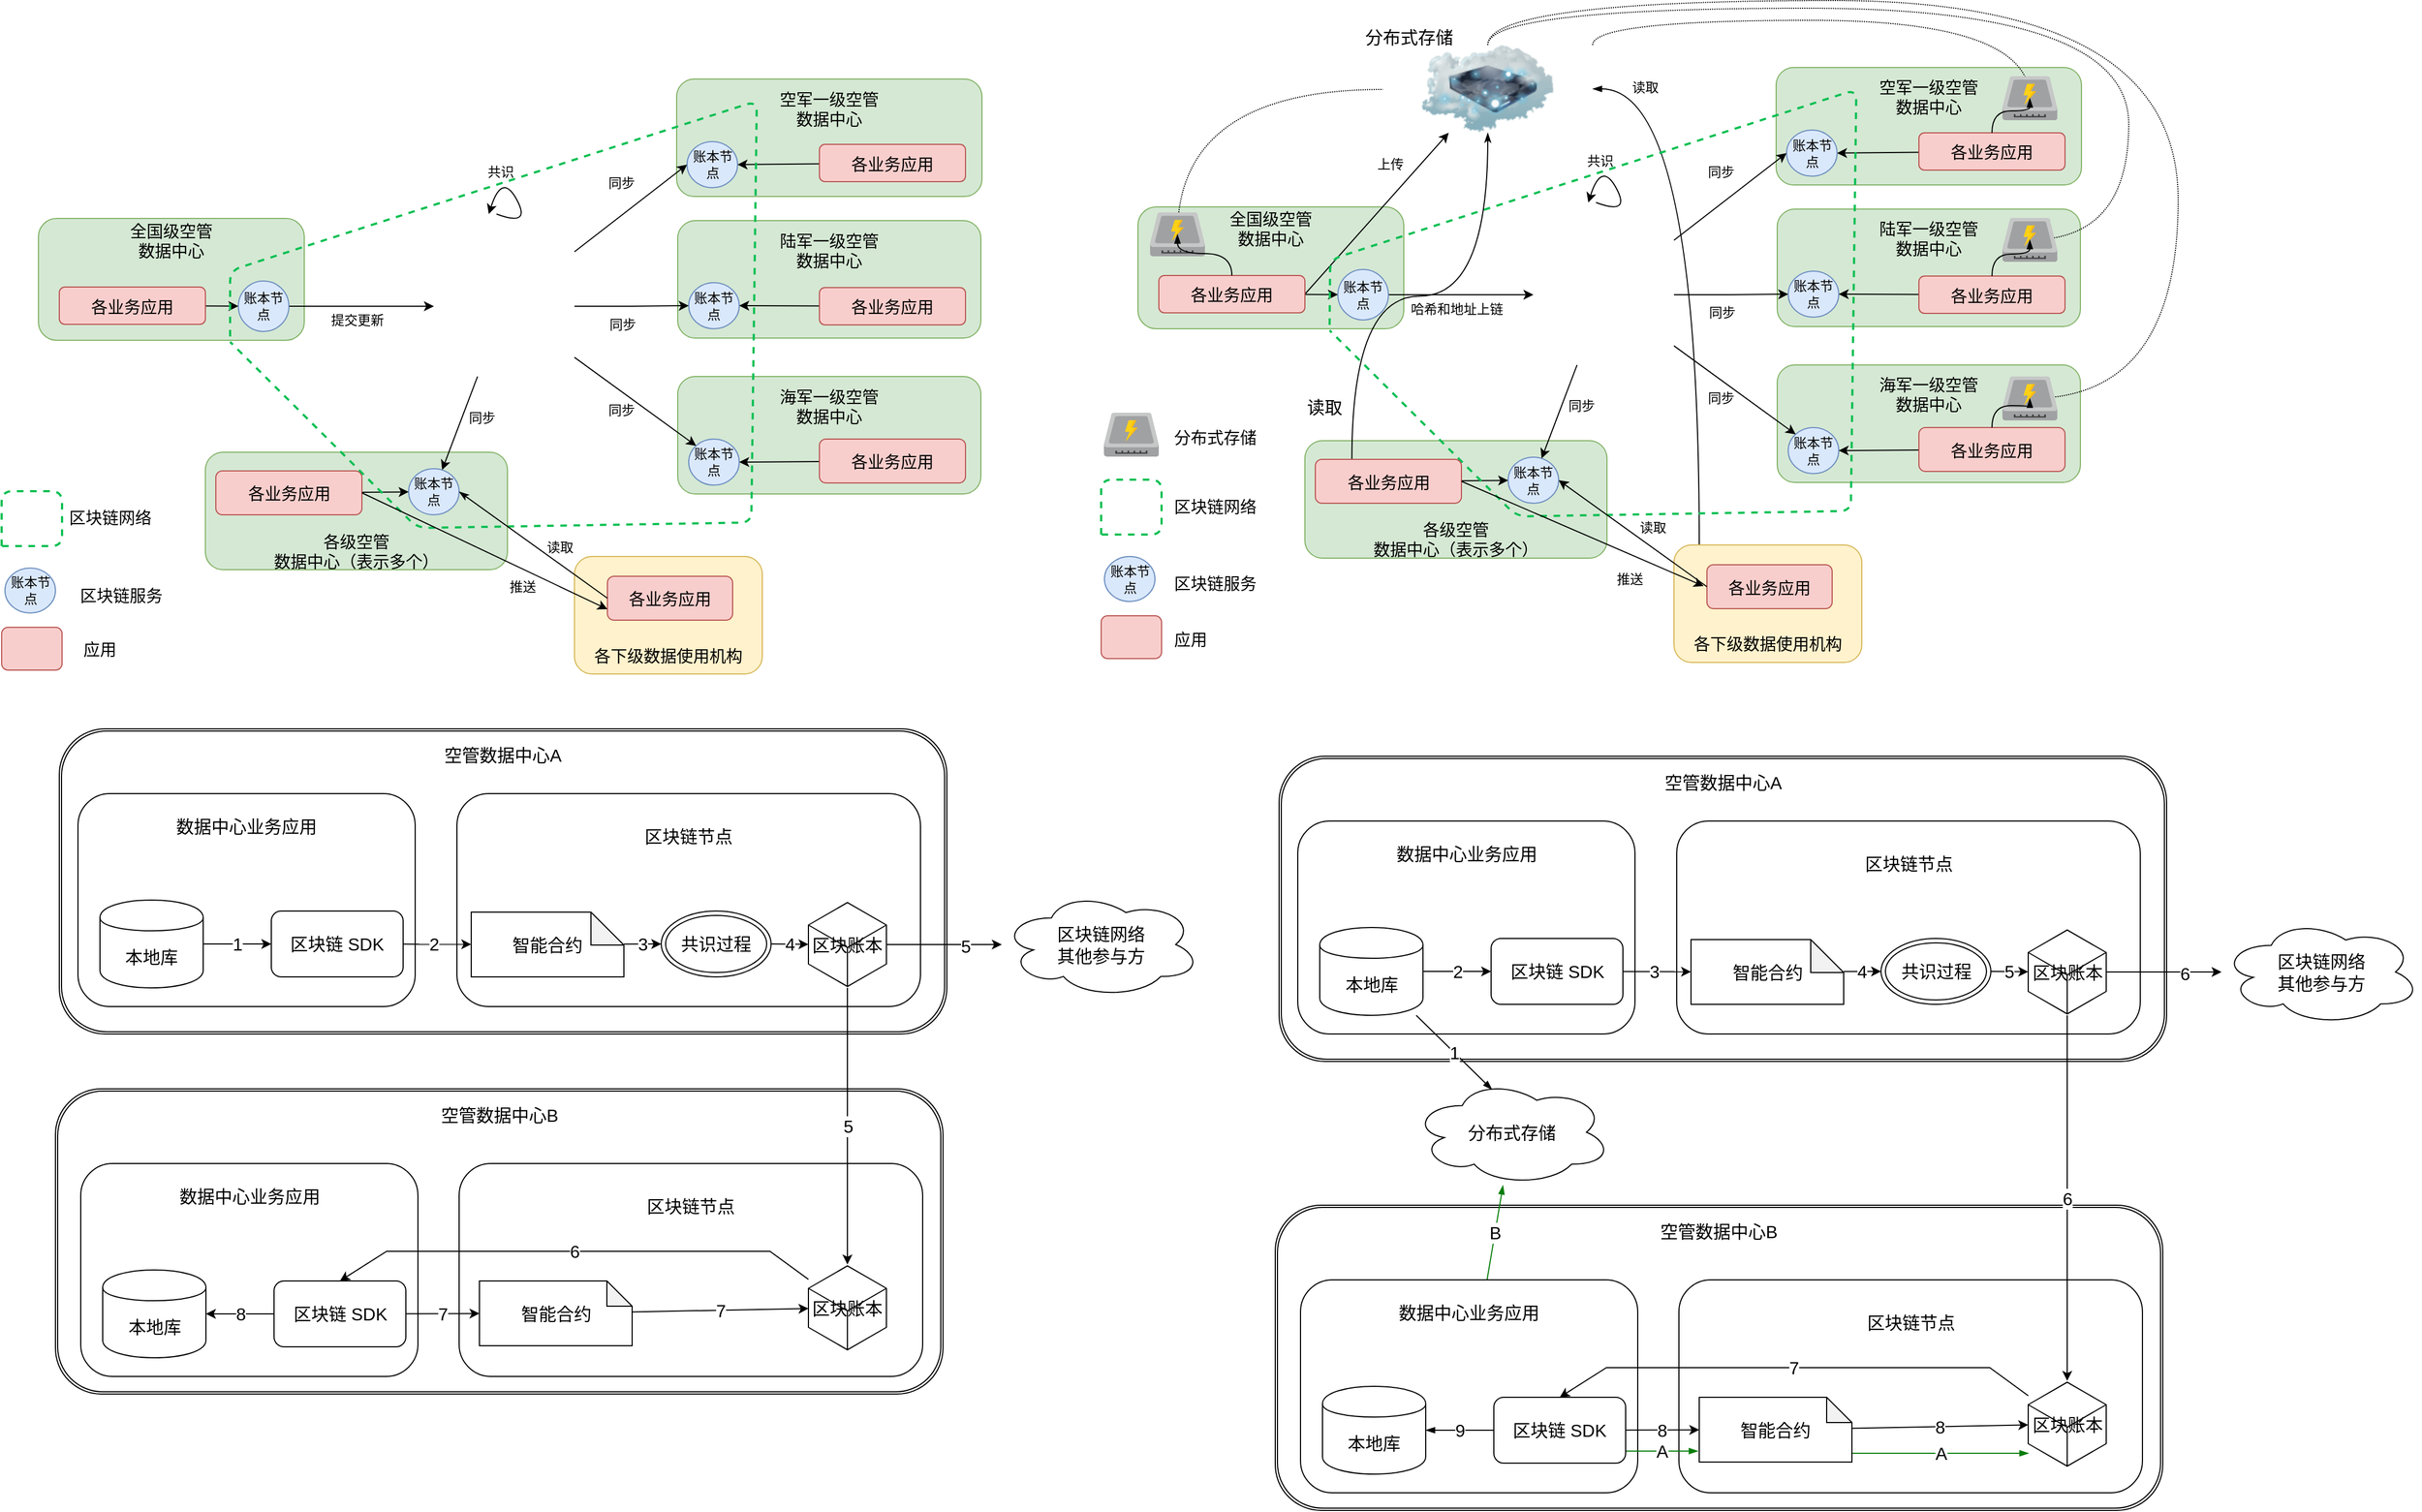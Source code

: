 <mxfile pages="1" version="11.2.5" type="github"><diagram id="gI1JIoqykU6gWUqwk4sH" name="第 1 页"><mxGraphModel dx="1422" dy="927" grid="0" gridSize="10" guides="1" tooltips="1" connect="1" arrows="0" fold="1" page="1" pageScale="1" pageWidth="2850" pageHeight="2100" math="0" shadow="0"><root><mxCell id="0"/><mxCell id="1" parent="0"/><mxCell id="qNAkfZUQUhschtaHblyE-71" value="空管数据中心A&lt;br&gt;&lt;br&gt;&lt;br&gt;&lt;br&gt;&lt;br&gt;&lt;br&gt;&lt;br&gt;&lt;br&gt;&lt;br&gt;&lt;br&gt;&lt;br&gt;&lt;br&gt;&lt;br&gt;" style="shape=ext;double=1;rounded=1;whiteSpace=wrap;html=1;fontSize=16;" parent="1" vertex="1"><mxGeometry x="67" y="672" width="808" height="278" as="geometry"/></mxCell><mxCell id="FSgFNuVazzm3oU3NB3HM-2" value="全国级空管&lt;br style=&quot;font-size: 15px;&quot;&gt;数据中心&lt;br style=&quot;font-size: 15px;&quot;&gt;&lt;br style=&quot;font-size: 15px;&quot;&gt;&lt;br style=&quot;font-size: 15px;&quot;&gt;&lt;br style=&quot;font-size: 15px;&quot;&gt;&lt;br style=&quot;font-size: 15px;&quot;&gt;" style="rounded=1;whiteSpace=wrap;html=1;fillColor=#d5e8d4;strokeColor=#82b366;fontSize=15;" parent="1" vertex="1"><mxGeometry x="48" y="207" width="242" height="111" as="geometry"/></mxCell><mxCell id="qNAkfZUQUhschtaHblyE-2" value="" style="edgeStyle=orthogonalEdgeStyle;rounded=0;orthogonalLoop=1;jettySize=auto;html=1;" parent="1" source="FSgFNuVazzm3oU3NB3HM-1" target="qNAkfZUQUhschtaHblyE-3" edge="1"><mxGeometry relative="1" as="geometry"><mxPoint x="361" y="287" as="targetPoint"/></mxGeometry></mxCell><mxCell id="qNAkfZUQUhschtaHblyE-4" value="提交更新" style="text;html=1;resizable=0;points=[];align=center;verticalAlign=middle;labelBackgroundColor=#ffffff;" parent="qNAkfZUQUhschtaHblyE-2" vertex="1" connectable="0"><mxGeometry x="-0.288" relative="1" as="geometry"><mxPoint x="15" y="13" as="offset"/></mxGeometry></mxCell><mxCell id="FSgFNuVazzm3oU3NB3HM-1" value="账本节点" style="ellipse;whiteSpace=wrap;html=1;aspect=fixed;fillColor=#dae8fc;strokeColor=#6c8ebf;" parent="1" vertex="1"><mxGeometry x="230" y="264" width="46" height="46" as="geometry"/></mxCell><mxCell id="qNAkfZUQUhschtaHblyE-3" value="" style="shape=image;html=1;verticalAlign=top;verticalLabelPosition=bottom;labelBackgroundColor=#ffffff;imageAspect=0;aspect=fixed;image=https://cdn0.iconfinder.com/data/icons/blockchain-classic/256/Storj-128.png" parent="1" vertex="1"><mxGeometry x="408" y="223" width="128" height="128" as="geometry"/></mxCell><mxCell id="qNAkfZUQUhschtaHblyE-5" value="陆军一级空管&lt;br style=&quot;font-size: 15px&quot;&gt;数据中心&lt;br style=&quot;font-size: 15px&quot;&gt;&lt;br style=&quot;font-size: 15px&quot;&gt;&lt;br&gt;&lt;br&gt;" style="rounded=1;whiteSpace=wrap;html=1;fillColor=#d5e8d4;strokeColor=#82b366;fontSize=15;" parent="1" vertex="1"><mxGeometry x="630" y="209" width="276" height="107" as="geometry"/></mxCell><mxCell id="qNAkfZUQUhschtaHblyE-6" value="账本节点" style="ellipse;whiteSpace=wrap;html=1;aspect=fixed;fillColor=#dae8fc;strokeColor=#6c8ebf;" parent="1" vertex="1"><mxGeometry x="640" y="265.5" width="46" height="42" as="geometry"/></mxCell><mxCell id="qNAkfZUQUhschtaHblyE-8" value="同步" style="text;html=1;resizable=0;points=[];autosize=1;align=left;verticalAlign=top;spacingTop=-4;" parent="1" vertex="1"><mxGeometry x="566" y="293.5" width="34" height="14" as="geometry"/></mxCell><mxCell id="qNAkfZUQUhschtaHblyE-9" style="edgeStyle=orthogonalEdgeStyle;rounded=0;orthogonalLoop=1;jettySize=auto;html=1;entryX=0;entryY=0.5;entryDx=0;entryDy=0;" parent="1" source="qNAkfZUQUhschtaHblyE-3" target="qNAkfZUQUhschtaHblyE-6" edge="1"><mxGeometry relative="1" as="geometry"/></mxCell><mxCell id="qNAkfZUQUhschtaHblyE-10" value="" style="curved=1;endArrow=classic;html=1;" parent="1" edge="1"><mxGeometry width="50" height="50" relative="1" as="geometry"><mxPoint x="465" y="203" as="sourcePoint"/><mxPoint x="458" y="203" as="targetPoint"/><Array as="points"><mxPoint x="497" y="215"/><mxPoint x="470" y="165"/></Array></mxGeometry></mxCell><mxCell id="qNAkfZUQUhschtaHblyE-12" value="共识" style="text;html=1;resizable=0;points=[];autosize=1;align=left;verticalAlign=top;spacingTop=-4;" parent="1" vertex="1"><mxGeometry x="455" y="155" width="34" height="14" as="geometry"/></mxCell><mxCell id="qNAkfZUQUhschtaHblyE-13" value="海军一级空管&lt;br style=&quot;font-size: 15px&quot;&gt;数据中心&lt;br style=&quot;font-size: 15px&quot;&gt;&lt;br style=&quot;font-size: 15px&quot;&gt;&lt;br&gt;&lt;br&gt;" style="rounded=1;whiteSpace=wrap;html=1;fillColor=#d5e8d4;strokeColor=#82b366;fontSize=15;" parent="1" vertex="1"><mxGeometry x="630" y="351" width="276" height="107" as="geometry"/></mxCell><mxCell id="qNAkfZUQUhschtaHblyE-14" value="账本节点" style="ellipse;whiteSpace=wrap;html=1;aspect=fixed;fillColor=#dae8fc;strokeColor=#6c8ebf;" parent="1" vertex="1"><mxGeometry x="640" y="408" width="46" height="42" as="geometry"/></mxCell><mxCell id="qNAkfZUQUhschtaHblyE-15" value="同步" style="text;html=1;resizable=0;points=[];autosize=1;align=left;verticalAlign=top;spacingTop=-4;" parent="1" vertex="1"><mxGeometry x="564.5" y="371.5" width="34" height="14" as="geometry"/></mxCell><mxCell id="qNAkfZUQUhschtaHblyE-16" value="空军一级空管&lt;br style=&quot;font-size: 15px&quot;&gt;数据中心&lt;br style=&quot;font-size: 15px&quot;&gt;&lt;br style=&quot;font-size: 15px&quot;&gt;&lt;br&gt;&lt;br style=&quot;font-size: 15px&quot;&gt;" style="rounded=1;whiteSpace=wrap;html=1;fillColor=#d5e8d4;strokeColor=#82b366;fontSize=15;" parent="1" vertex="1"><mxGeometry x="629" y="80" width="278" height="107" as="geometry"/></mxCell><mxCell id="qNAkfZUQUhschtaHblyE-17" value="账本节点" style="ellipse;whiteSpace=wrap;html=1;aspect=fixed;fillColor=#dae8fc;strokeColor=#6c8ebf;" parent="1" vertex="1"><mxGeometry x="638.5" y="137" width="46" height="42" as="geometry"/></mxCell><mxCell id="qNAkfZUQUhschtaHblyE-18" value="同步" style="text;html=1;resizable=0;points=[];autosize=1;align=left;verticalAlign=top;spacingTop=-4;" parent="1" vertex="1"><mxGeometry x="564.5" y="165" width="34" height="14" as="geometry"/></mxCell><mxCell id="qNAkfZUQUhschtaHblyE-19" style="edgeStyle=none;rounded=0;orthogonalLoop=1;jettySize=auto;html=1;entryX=0;entryY=0.5;entryDx=0;entryDy=0;" parent="1" source="qNAkfZUQUhschtaHblyE-3" target="qNAkfZUQUhschtaHblyE-17" edge="1"><mxGeometry relative="1" as="geometry"/></mxCell><mxCell id="qNAkfZUQUhschtaHblyE-20" style="edgeStyle=none;rounded=0;orthogonalLoop=1;jettySize=auto;html=1;entryX=0;entryY=0;entryDx=0;entryDy=0;" parent="1" source="qNAkfZUQUhschtaHblyE-3" target="qNAkfZUQUhschtaHblyE-14" edge="1"><mxGeometry relative="1" as="geometry"/></mxCell><mxCell id="qNAkfZUQUhschtaHblyE-21" value="&lt;br style=&quot;font-size: 15px&quot;&gt;&lt;br style=&quot;font-size: 15px&quot;&gt;&lt;br style=&quot;font-size: 15px&quot;&gt;&lt;br style=&quot;font-size: 15px&quot;&gt;各级空管&lt;br style=&quot;font-size: 15px&quot;&gt;数据中心（表示多个）" style="rounded=1;whiteSpace=wrap;html=1;fillColor=#d5e8d4;strokeColor=#82b366;fontSize=15;" parent="1" vertex="1"><mxGeometry x="200" y="420" width="275" height="107" as="geometry"/></mxCell><mxCell id="qNAkfZUQUhschtaHblyE-22" value="账本节点" style="ellipse;whiteSpace=wrap;html=1;aspect=fixed;fillColor=#dae8fc;strokeColor=#6c8ebf;" parent="1" vertex="1"><mxGeometry x="385" y="435" width="46" height="42" as="geometry"/></mxCell><mxCell id="qNAkfZUQUhschtaHblyE-23" style="edgeStyle=none;rounded=0;orthogonalLoop=1;jettySize=auto;html=1;" parent="1" source="qNAkfZUQUhschtaHblyE-3" target="qNAkfZUQUhschtaHblyE-22" edge="1"><mxGeometry relative="1" as="geometry"/></mxCell><mxCell id="qNAkfZUQUhschtaHblyE-25" value="同步" style="text;html=1;resizable=0;points=[];autosize=1;align=left;verticalAlign=top;spacingTop=-4;" parent="1" vertex="1"><mxGeometry x="438" y="378.5" width="34" height="14" as="geometry"/></mxCell><mxCell id="qNAkfZUQUhschtaHblyE-26" value="&lt;br style=&quot;font-size: 15px&quot;&gt;&lt;br style=&quot;font-size: 15px&quot;&gt;&lt;br style=&quot;font-size: 15px&quot;&gt;&lt;br style=&quot;font-size: 15px&quot;&gt;各下级数据使用机构" style="rounded=1;whiteSpace=wrap;html=1;fillColor=#fff2cc;strokeColor=#d6b656;fontSize=15;" parent="1" vertex="1"><mxGeometry x="536" y="515" width="171" height="107" as="geometry"/></mxCell><mxCell id="qNAkfZUQUhschtaHblyE-31" style="edgeStyle=none;rounded=0;orthogonalLoop=1;jettySize=auto;html=1;entryX=1;entryY=0.5;entryDx=0;entryDy=0;fontSize=15;" parent="1" source="qNAkfZUQUhschtaHblyE-30" target="qNAkfZUQUhschtaHblyE-17" edge="1"><mxGeometry relative="1" as="geometry"/></mxCell><mxCell id="qNAkfZUQUhschtaHblyE-30" value="各业务应用" style="rounded=1;whiteSpace=wrap;html=1;fontSize=15;fillColor=#f8cecc;strokeColor=#b85450;" parent="1" vertex="1"><mxGeometry x="759" y="139.5" width="133" height="34" as="geometry"/></mxCell><mxCell id="qNAkfZUQUhschtaHblyE-35" style="edgeStyle=none;rounded=0;orthogonalLoop=1;jettySize=auto;html=1;entryX=1;entryY=0.5;entryDx=0;entryDy=0;fontSize=15;" parent="1" source="qNAkfZUQUhschtaHblyE-34" target="qNAkfZUQUhschtaHblyE-6" edge="1"><mxGeometry relative="1" as="geometry"/></mxCell><mxCell id="qNAkfZUQUhschtaHblyE-34" value="各业务应用" style="rounded=1;whiteSpace=wrap;html=1;fontSize=15;fillColor=#f8cecc;strokeColor=#b85450;" parent="1" vertex="1"><mxGeometry x="759" y="270" width="133" height="34" as="geometry"/></mxCell><mxCell id="qNAkfZUQUhschtaHblyE-37" style="edgeStyle=none;rounded=0;orthogonalLoop=1;jettySize=auto;html=1;entryX=1;entryY=0.5;entryDx=0;entryDy=0;fontSize=15;" parent="1" source="qNAkfZUQUhschtaHblyE-36" target="qNAkfZUQUhschtaHblyE-14" edge="1"><mxGeometry relative="1" as="geometry"/></mxCell><mxCell id="qNAkfZUQUhschtaHblyE-36" value="各业务应用" style="rounded=1;whiteSpace=wrap;html=1;fontSize=15;fillColor=#f8cecc;strokeColor=#b85450;" parent="1" vertex="1"><mxGeometry x="759" y="408" width="133" height="40" as="geometry"/></mxCell><mxCell id="qNAkfZUQUhschtaHblyE-38" value="各业务应用" style="rounded=1;whiteSpace=wrap;html=1;fontSize=15;fillColor=#f8cecc;strokeColor=#b85450;" parent="1" vertex="1"><mxGeometry x="566" y="533" width="114" height="40" as="geometry"/></mxCell><mxCell id="qNAkfZUQUhschtaHblyE-40" style="edgeStyle=none;rounded=0;orthogonalLoop=1;jettySize=auto;html=1;fontSize=15;" parent="1" source="qNAkfZUQUhschtaHblyE-39" target="qNAkfZUQUhschtaHblyE-22" edge="1"><mxGeometry relative="1" as="geometry"/></mxCell><mxCell id="qNAkfZUQUhschtaHblyE-39" value="各业务应用" style="rounded=1;whiteSpace=wrap;html=1;fontSize=15;fillColor=#f8cecc;strokeColor=#b85450;" parent="1" vertex="1"><mxGeometry x="209.5" y="437" width="133" height="40" as="geometry"/></mxCell><mxCell id="qNAkfZUQUhschtaHblyE-42" style="edgeStyle=none;rounded=0;orthogonalLoop=1;jettySize=auto;html=1;fontSize=15;" parent="1" source="qNAkfZUQUhschtaHblyE-41" target="FSgFNuVazzm3oU3NB3HM-1" edge="1"><mxGeometry relative="1" as="geometry"/></mxCell><mxCell id="qNAkfZUQUhschtaHblyE-41" value="各业务应用" style="rounded=1;whiteSpace=wrap;html=1;fontSize=15;fillColor=#f8cecc;strokeColor=#b85450;" parent="1" vertex="1"><mxGeometry x="67" y="269.5" width="133" height="34" as="geometry"/></mxCell><mxCell id="qNAkfZUQUhschtaHblyE-43" value="" style="endArrow=none;dashed=1;html=1;fontSize=15;fillColor=#dae8fc;strokeColor=#0BBF53;strokeWidth=2;" parent="1" edge="1"><mxGeometry width="50" height="50" relative="1" as="geometry"><mxPoint x="222.5" y="314.5" as="sourcePoint"/><mxPoint x="222.5" y="319.5" as="targetPoint"/><Array as="points"><mxPoint x="222.5" y="254.5"/><mxPoint x="702" y="100"/><mxPoint x="697" y="484"/><mxPoint x="393" y="489"/></Array></mxGeometry></mxCell><mxCell id="qNAkfZUQUhschtaHblyE-44" value="" style="endArrow=none;dashed=1;html=1;strokeColor=#0BBF53;strokeWidth=2;fontSize=15;" parent="1" edge="1"><mxGeometry width="50" height="50" relative="1" as="geometry"><mxPoint x="14.5" y="505.5" as="sourcePoint"/><mxPoint x="14.5" y="505.5" as="targetPoint"/><Array as="points"><mxPoint x="14.5" y="455.5"/><mxPoint x="69.5" y="455.5"/><mxPoint x="69.5" y="505.5"/></Array></mxGeometry></mxCell><mxCell id="qNAkfZUQUhschtaHblyE-45" value="区块链网络" style="text;html=1;resizable=0;points=[];autosize=1;align=left;verticalAlign=top;spacingTop=-4;fontSize=15;" parent="1" vertex="1"><mxGeometry x="73.5" y="467.5" width="85" height="18" as="geometry"/></mxCell><mxCell id="qNAkfZUQUhschtaHblyE-48" value="" style="rounded=1;whiteSpace=wrap;html=1;fontSize=15;fillColor=#f8cecc;strokeColor=#b85450;" parent="1" vertex="1"><mxGeometry x="14.5" y="579.5" width="55" height="39" as="geometry"/></mxCell><mxCell id="qNAkfZUQUhschtaHblyE-49" value="应用" style="text;html=1;resizable=0;points=[];autosize=1;align=left;verticalAlign=top;spacingTop=-4;fontSize=15;" parent="1" vertex="1"><mxGeometry x="86.5" y="587.5" width="40" height="18" as="geometry"/></mxCell><mxCell id="qNAkfZUQUhschtaHblyE-50" value="账本节点" style="ellipse;whiteSpace=wrap;html=1;aspect=fixed;fillColor=#dae8fc;strokeColor=#6c8ebf;" parent="1" vertex="1"><mxGeometry x="17.5" y="525.5" width="46" height="41" as="geometry"/></mxCell><mxCell id="qNAkfZUQUhschtaHblyE-51" value="区块链服务" style="text;html=1;resizable=0;points=[];autosize=1;align=left;verticalAlign=top;spacingTop=-4;fontSize=15;" parent="1" vertex="1"><mxGeometry x="84" y="538.5" width="85" height="18" as="geometry"/></mxCell><mxCell id="qNAkfZUQUhschtaHblyE-52" value="" style="endArrow=classicThin;startArrow=none;html=1;strokeColor=#000000;strokeWidth=1;fontSize=15;entryX=1;entryY=0.5;entryDx=0;entryDy=0;exitX=0;exitY=0.5;exitDx=0;exitDy=0;endFill=1;startFill=0;" parent="1" source="qNAkfZUQUhschtaHblyE-38" target="qNAkfZUQUhschtaHblyE-22" edge="1"><mxGeometry width="50" height="50" relative="1" as="geometry"><mxPoint x="424" y="639" as="sourcePoint"/><mxPoint x="474" y="589" as="targetPoint"/></mxGeometry></mxCell><mxCell id="qNAkfZUQUhschtaHblyE-54" value="推送" style="text;html=1;resizable=0;points=[];autosize=1;align=left;verticalAlign=top;spacingTop=-4;" parent="1" vertex="1"><mxGeometry x="475" y="533" width="34" height="14" as="geometry"/></mxCell><mxCell id="qNAkfZUQUhschtaHblyE-55" value="读取" style="text;html=1;resizable=0;points=[];autosize=1;align=left;verticalAlign=top;spacingTop=-4;fontSize=12;" parent="1" vertex="1"><mxGeometry x="509" y="497" width="40" height="18" as="geometry"/></mxCell><mxCell id="qNAkfZUQUhschtaHblyE-56" value="数据中心业务应用&lt;br style=&quot;font-size: 16px;&quot;&gt;&lt;br style=&quot;font-size: 16px;&quot;&gt;&lt;br style=&quot;font-size: 16px;&quot;&gt;&lt;br style=&quot;font-size: 16px;&quot;&gt;&lt;br style=&quot;font-size: 16px;&quot;&gt;&lt;br style=&quot;font-size: 16px;&quot;&gt;&lt;br style=&quot;font-size: 16px;&quot;&gt;&lt;br style=&quot;font-size: 16px;&quot;&gt;" style="rounded=1;whiteSpace=wrap;html=1;fontSize=16;" parent="1" vertex="1"><mxGeometry x="84" y="731" width="307" height="194" as="geometry"/></mxCell><mxCell id="qNAkfZUQUhschtaHblyE-61" value="1" style="edgeStyle=none;rounded=0;orthogonalLoop=1;jettySize=auto;html=1;entryX=0;entryY=0.5;entryDx=0;entryDy=0;strokeColor=#000000;strokeWidth=1;fontSize=16;" parent="1" source="qNAkfZUQUhschtaHblyE-59" target="qNAkfZUQUhschtaHblyE-60" edge="1"><mxGeometry relative="1" as="geometry"/></mxCell><mxCell id="qNAkfZUQUhschtaHblyE-59" value="本地库" style="shape=cylinder;whiteSpace=wrap;html=1;boundedLbl=1;backgroundOutline=1;fontSize=16;" parent="1" vertex="1"><mxGeometry x="104" y="828" width="94" height="80" as="geometry"/></mxCell><mxCell id="qNAkfZUQUhschtaHblyE-60" value="区块链 SDK" style="rounded=1;whiteSpace=wrap;html=1;fontSize=16;" parent="1" vertex="1"><mxGeometry x="260" y="838" width="120" height="60" as="geometry"/></mxCell><mxCell id="qNAkfZUQUhschtaHblyE-62" value="区块链节点&lt;br&gt;&lt;br&gt;&lt;br&gt;&lt;br&gt;&lt;br&gt;&lt;br&gt;&lt;br&gt;" style="rounded=1;whiteSpace=wrap;html=1;fontSize=16;" parent="1" vertex="1"><mxGeometry x="429" y="731" width="422" height="194" as="geometry"/></mxCell><mxCell id="qNAkfZUQUhschtaHblyE-68" value="3" style="edgeStyle=none;rounded=0;orthogonalLoop=1;jettySize=auto;html=1;entryX=0;entryY=0.5;entryDx=0;entryDy=0;strokeColor=#000000;strokeWidth=1;fontSize=16;" parent="1" source="qNAkfZUQUhschtaHblyE-64" target="qNAkfZUQUhschtaHblyE-67" edge="1"><mxGeometry relative="1" as="geometry"/></mxCell><mxCell id="qNAkfZUQUhschtaHblyE-64" value="智能合约" style="shape=note;whiteSpace=wrap;html=1;backgroundOutline=1;darkOpacity=0.05;fontSize=16;" parent="1" vertex="1"><mxGeometry x="442" y="839" width="139" height="59" as="geometry"/></mxCell><mxCell id="qNAkfZUQUhschtaHblyE-65" style="edgeStyle=none;rounded=0;orthogonalLoop=1;jettySize=auto;html=1;strokeColor=#000000;strokeWidth=1;fontSize=16;" parent="1" source="qNAkfZUQUhschtaHblyE-60" target="qNAkfZUQUhschtaHblyE-64" edge="1"><mxGeometry relative="1" as="geometry"/></mxCell><mxCell id="qNAkfZUQUhschtaHblyE-66" value="2" style="text;html=1;resizable=0;points=[];align=center;verticalAlign=middle;labelBackgroundColor=#ffffff;fontSize=16;" parent="qNAkfZUQUhschtaHblyE-65" vertex="1" connectable="0"><mxGeometry x="-0.355" y="1" relative="1" as="geometry"><mxPoint x="8" y="1" as="offset"/></mxGeometry></mxCell><mxCell id="qNAkfZUQUhschtaHblyE-70" value="4" style="edgeStyle=none;rounded=0;orthogonalLoop=1;jettySize=auto;html=1;strokeColor=#000000;strokeWidth=1;fontSize=16;" parent="1" source="qNAkfZUQUhschtaHblyE-67" target="qNAkfZUQUhschtaHblyE-69" edge="1"><mxGeometry relative="1" as="geometry"/></mxCell><mxCell id="qNAkfZUQUhschtaHblyE-67" value="共识过程" style="ellipse;shape=doubleEllipse;whiteSpace=wrap;html=1;fontSize=16;" parent="1" vertex="1"><mxGeometry x="615" y="838" width="100" height="60" as="geometry"/></mxCell><mxCell id="qNAkfZUQUhschtaHblyE-74" style="edgeStyle=none;rounded=0;orthogonalLoop=1;jettySize=auto;html=1;strokeColor=#000000;strokeWidth=1;fontSize=16;" parent="1" source="qNAkfZUQUhschtaHblyE-69" target="qNAkfZUQUhschtaHblyE-72" edge="1"><mxGeometry relative="1" as="geometry"/></mxCell><mxCell id="qNAkfZUQUhschtaHblyE-75" value="5" style="text;html=1;resizable=0;points=[];align=center;verticalAlign=middle;labelBackgroundColor=#ffffff;fontSize=16;" parent="qNAkfZUQUhschtaHblyE-74" vertex="1" connectable="0"><mxGeometry x="0.365" y="-1" relative="1" as="geometry"><mxPoint as="offset"/></mxGeometry></mxCell><mxCell id="qNAkfZUQUhschtaHblyE-69" value="区块账本" style="html=1;whiteSpace=wrap;aspect=fixed;shape=isoCube;backgroundOutline=1;fontSize=16;" parent="1" vertex="1"><mxGeometry x="749" y="829" width="71" height="79" as="geometry"/></mxCell><mxCell id="qNAkfZUQUhschtaHblyE-72" value="区块链网络&lt;br&gt;其他参与方" style="ellipse;shape=cloud;whiteSpace=wrap;html=1;fontSize=16;" parent="1" vertex="1"><mxGeometry x="925" y="820" width="181" height="97" as="geometry"/></mxCell><mxCell id="qNAkfZUQUhschtaHblyE-76" value="空管数据中心B&lt;br&gt;&lt;br&gt;&lt;br&gt;&lt;br&gt;&lt;br&gt;&lt;br&gt;&lt;br&gt;&lt;br&gt;&lt;br&gt;&lt;br&gt;&lt;br&gt;&lt;br&gt;&lt;br&gt;" style="shape=ext;double=1;rounded=1;whiteSpace=wrap;html=1;fontSize=16;" parent="1" vertex="1"><mxGeometry x="63.5" y="1000" width="808" height="278" as="geometry"/></mxCell><mxCell id="qNAkfZUQUhschtaHblyE-77" value="区块链节点&lt;br&gt;&lt;br&gt;&lt;br&gt;&lt;br&gt;&lt;br&gt;&lt;br&gt;&lt;br&gt;" style="rounded=1;whiteSpace=wrap;html=1;fontSize=16;" parent="1" vertex="1"><mxGeometry x="431" y="1068" width="422" height="194" as="geometry"/></mxCell><mxCell id="qNAkfZUQUhschtaHblyE-78" value="区块账本" style="html=1;whiteSpace=wrap;aspect=fixed;shape=isoCube;backgroundOutline=1;fontSize=16;" parent="1" vertex="1"><mxGeometry x="749" y="1160" width="71" height="79" as="geometry"/></mxCell><mxCell id="qNAkfZUQUhschtaHblyE-79" value="5" style="edgeStyle=none;rounded=0;orthogonalLoop=1;jettySize=auto;html=1;strokeColor=#000000;strokeWidth=1;fontSize=16;" parent="1" source="qNAkfZUQUhschtaHblyE-69" target="qNAkfZUQUhschtaHblyE-78" edge="1"><mxGeometry relative="1" as="geometry"/></mxCell><mxCell id="qNAkfZUQUhschtaHblyE-81" value="数据中心业务应用&lt;br style=&quot;font-size: 16px;&quot;&gt;&lt;br style=&quot;font-size: 16px;&quot;&gt;&lt;br style=&quot;font-size: 16px;&quot;&gt;&lt;br style=&quot;font-size: 16px;&quot;&gt;&lt;br style=&quot;font-size: 16px;&quot;&gt;&lt;br style=&quot;font-size: 16px;&quot;&gt;&lt;br style=&quot;font-size: 16px;&quot;&gt;&lt;br style=&quot;font-size: 16px;&quot;&gt;" style="rounded=1;whiteSpace=wrap;html=1;fontSize=16;" parent="1" vertex="1"><mxGeometry x="86.5" y="1068" width="307" height="194" as="geometry"/></mxCell><mxCell id="qNAkfZUQUhschtaHblyE-83" value="本地库" style="shape=cylinder;whiteSpace=wrap;html=1;boundedLbl=1;backgroundOutline=1;fontSize=16;" parent="1" vertex="1"><mxGeometry x="106.5" y="1165" width="94" height="80" as="geometry"/></mxCell><mxCell id="qNAkfZUQUhschtaHblyE-92" value="7" style="edgeStyle=none;rounded=0;orthogonalLoop=1;jettySize=auto;html=1;strokeColor=#000000;strokeWidth=1;fontSize=16;" parent="1" source="qNAkfZUQUhschtaHblyE-84" target="qNAkfZUQUhschtaHblyE-91" edge="1"><mxGeometry relative="1" as="geometry"/></mxCell><mxCell id="qNAkfZUQUhschtaHblyE-93" value="8" style="edgeStyle=none;rounded=0;orthogonalLoop=1;jettySize=auto;html=1;entryX=1;entryY=0.5;entryDx=0;entryDy=0;strokeColor=#000000;strokeWidth=1;fontSize=16;" parent="1" source="qNAkfZUQUhschtaHblyE-84" target="qNAkfZUQUhschtaHblyE-83" edge="1"><mxGeometry relative="1" as="geometry"/></mxCell><mxCell id="qNAkfZUQUhschtaHblyE-84" value="区块链 SDK" style="rounded=1;whiteSpace=wrap;html=1;fontSize=16;" parent="1" vertex="1"><mxGeometry x="262.5" y="1175" width="120" height="60" as="geometry"/></mxCell><mxCell id="qNAkfZUQUhschtaHblyE-87" value="6" style="edgeStyle=none;rounded=0;orthogonalLoop=1;jettySize=auto;html=1;entryX=0.5;entryY=0;entryDx=0;entryDy=0;strokeColor=#000000;strokeWidth=1;fontSize=16;" parent="1" source="qNAkfZUQUhschtaHblyE-78" target="qNAkfZUQUhschtaHblyE-84" edge="1"><mxGeometry relative="1" as="geometry"><Array as="points"><mxPoint x="714" y="1148"/><mxPoint x="365" y="1148"/></Array></mxGeometry></mxCell><mxCell id="qNAkfZUQUhschtaHblyE-94" value="7" style="edgeStyle=none;rounded=0;orthogonalLoop=1;jettySize=auto;html=1;strokeColor=#000000;strokeWidth=1;fontSize=16;" parent="1" source="qNAkfZUQUhschtaHblyE-91" target="qNAkfZUQUhschtaHblyE-78" edge="1"><mxGeometry relative="1" as="geometry"/></mxCell><mxCell id="qNAkfZUQUhschtaHblyE-91" value="智能合约" style="shape=note;whiteSpace=wrap;html=1;backgroundOutline=1;darkOpacity=0.05;fontSize=16;size=23;" parent="1" vertex="1"><mxGeometry x="449.5" y="1175" width="139" height="59" as="geometry"/></mxCell><mxCell id="qNAkfZUQUhschtaHblyE-95" value="全国级空管&lt;br style=&quot;font-size: 15px;&quot;&gt;数据中心&lt;br style=&quot;font-size: 15px;&quot;&gt;&lt;br style=&quot;font-size: 15px;&quot;&gt;&lt;br style=&quot;font-size: 15px;&quot;&gt;&lt;br style=&quot;font-size: 15px;&quot;&gt;&lt;br style=&quot;font-size: 15px;&quot;&gt;" style="rounded=1;whiteSpace=wrap;html=1;fillColor=#d5e8d4;strokeColor=#82b366;fontSize=15;" parent="1" vertex="1"><mxGeometry x="1049" y="196.5" width="242" height="111" as="geometry"/></mxCell><mxCell id="qNAkfZUQUhschtaHblyE-96" value="" style="edgeStyle=orthogonalEdgeStyle;rounded=0;orthogonalLoop=1;jettySize=auto;html=1;" parent="1" source="qNAkfZUQUhschtaHblyE-98" target="qNAkfZUQUhschtaHblyE-99" edge="1"><mxGeometry relative="1" as="geometry"><mxPoint x="1362" y="276.5" as="targetPoint"/></mxGeometry></mxCell><mxCell id="qNAkfZUQUhschtaHblyE-97" value="哈希和地址上链" style="text;html=1;resizable=0;points=[];align=center;verticalAlign=middle;labelBackgroundColor=#ffffff;" parent="qNAkfZUQUhschtaHblyE-96" vertex="1" connectable="0"><mxGeometry x="-0.288" relative="1" as="geometry"><mxPoint x="15" y="13" as="offset"/></mxGeometry></mxCell><mxCell id="qNAkfZUQUhschtaHblyE-98" value="账本节点" style="ellipse;whiteSpace=wrap;html=1;aspect=fixed;fillColor=#dae8fc;strokeColor=#6c8ebf;" parent="1" vertex="1"><mxGeometry x="1231" y="253.5" width="46" height="46" as="geometry"/></mxCell><mxCell id="qNAkfZUQUhschtaHblyE-99" value="" style="shape=image;html=1;verticalAlign=top;verticalLabelPosition=bottom;labelBackgroundColor=#ffffff;imageAspect=0;aspect=fixed;image=https://cdn0.iconfinder.com/data/icons/blockchain-classic/256/Storj-128.png" parent="1" vertex="1"><mxGeometry x="1409" y="212.5" width="128" height="128" as="geometry"/></mxCell><mxCell id="qNAkfZUQUhschtaHblyE-100" value="陆军一级空管&lt;br style=&quot;font-size: 15px&quot;&gt;数据中心&lt;br style=&quot;font-size: 15px&quot;&gt;&lt;br style=&quot;font-size: 15px&quot;&gt;&lt;br&gt;&lt;br&gt;" style="rounded=1;whiteSpace=wrap;html=1;fillColor=#d5e8d4;strokeColor=#82b366;fontSize=15;" parent="1" vertex="1"><mxGeometry x="1631" y="198.5" width="276" height="107" as="geometry"/></mxCell><mxCell id="qNAkfZUQUhschtaHblyE-101" value="账本节点" style="ellipse;whiteSpace=wrap;html=1;aspect=fixed;fillColor=#dae8fc;strokeColor=#6c8ebf;" parent="1" vertex="1"><mxGeometry x="1641" y="255" width="46" height="42" as="geometry"/></mxCell><mxCell id="qNAkfZUQUhschtaHblyE-102" value="同步" style="text;html=1;resizable=0;points=[];autosize=1;align=left;verticalAlign=top;spacingTop=-4;" parent="1" vertex="1"><mxGeometry x="1567" y="283" width="34" height="14" as="geometry"/></mxCell><mxCell id="qNAkfZUQUhschtaHblyE-103" style="edgeStyle=orthogonalEdgeStyle;rounded=0;orthogonalLoop=1;jettySize=auto;html=1;entryX=0;entryY=0.5;entryDx=0;entryDy=0;" parent="1" source="qNAkfZUQUhschtaHblyE-99" target="qNAkfZUQUhschtaHblyE-101" edge="1"><mxGeometry relative="1" as="geometry"/></mxCell><mxCell id="qNAkfZUQUhschtaHblyE-104" value="" style="curved=1;endArrow=classic;html=1;" parent="1" edge="1"><mxGeometry width="50" height="50" relative="1" as="geometry"><mxPoint x="1466" y="192.5" as="sourcePoint"/><mxPoint x="1459" y="192.5" as="targetPoint"/><Array as="points"><mxPoint x="1498" y="204.5"/><mxPoint x="1471" y="154.5"/></Array></mxGeometry></mxCell><mxCell id="qNAkfZUQUhschtaHblyE-105" value="共识" style="text;html=1;resizable=0;points=[];autosize=1;align=left;verticalAlign=top;spacingTop=-4;" parent="1" vertex="1"><mxGeometry x="1456" y="144.5" width="34" height="14" as="geometry"/></mxCell><mxCell id="qNAkfZUQUhschtaHblyE-106" value="海军一级空管&lt;br style=&quot;font-size: 15px&quot;&gt;数据中心&lt;br style=&quot;font-size: 15px&quot;&gt;&lt;br style=&quot;font-size: 15px&quot;&gt;&lt;br&gt;&lt;br&gt;" style="rounded=1;whiteSpace=wrap;html=1;fillColor=#d5e8d4;strokeColor=#82b366;fontSize=15;" parent="1" vertex="1"><mxGeometry x="1631" y="340.5" width="276" height="107" as="geometry"/></mxCell><mxCell id="qNAkfZUQUhschtaHblyE-107" value="账本节点" style="ellipse;whiteSpace=wrap;html=1;aspect=fixed;fillColor=#dae8fc;strokeColor=#6c8ebf;" parent="1" vertex="1"><mxGeometry x="1641" y="397.5" width="46" height="42" as="geometry"/></mxCell><mxCell id="qNAkfZUQUhschtaHblyE-108" value="同步" style="text;html=1;resizable=0;points=[];autosize=1;align=left;verticalAlign=top;spacingTop=-4;" parent="1" vertex="1"><mxGeometry x="1565.5" y="361" width="34" height="14" as="geometry"/></mxCell><mxCell id="qNAkfZUQUhschtaHblyE-109" value="空军一级空管&lt;br style=&quot;font-size: 15px&quot;&gt;数据中心&lt;br style=&quot;font-size: 15px&quot;&gt;&lt;br style=&quot;font-size: 15px&quot;&gt;&lt;br&gt;&lt;br style=&quot;font-size: 15px&quot;&gt;" style="rounded=1;whiteSpace=wrap;html=1;fillColor=#d5e8d4;strokeColor=#82b366;fontSize=15;" parent="1" vertex="1"><mxGeometry x="1630" y="69.5" width="278" height="107" as="geometry"/></mxCell><mxCell id="qNAkfZUQUhschtaHblyE-110" value="账本节点" style="ellipse;whiteSpace=wrap;html=1;aspect=fixed;fillColor=#dae8fc;strokeColor=#6c8ebf;" parent="1" vertex="1"><mxGeometry x="1639.5" y="126.5" width="46" height="42" as="geometry"/></mxCell><mxCell id="qNAkfZUQUhschtaHblyE-111" value="同步" style="text;html=1;resizable=0;points=[];autosize=1;align=left;verticalAlign=top;spacingTop=-4;" parent="1" vertex="1"><mxGeometry x="1565.5" y="154.5" width="34" height="14" as="geometry"/></mxCell><mxCell id="qNAkfZUQUhschtaHblyE-112" style="edgeStyle=none;rounded=0;orthogonalLoop=1;jettySize=auto;html=1;entryX=0;entryY=0.5;entryDx=0;entryDy=0;" parent="1" source="qNAkfZUQUhschtaHblyE-99" target="qNAkfZUQUhschtaHblyE-110" edge="1"><mxGeometry relative="1" as="geometry"/></mxCell><mxCell id="qNAkfZUQUhschtaHblyE-113" style="edgeStyle=none;rounded=0;orthogonalLoop=1;jettySize=auto;html=1;entryX=0;entryY=0;entryDx=0;entryDy=0;" parent="1" source="qNAkfZUQUhschtaHblyE-99" target="qNAkfZUQUhschtaHblyE-107" edge="1"><mxGeometry relative="1" as="geometry"/></mxCell><mxCell id="qNAkfZUQUhschtaHblyE-114" value="&lt;br style=&quot;font-size: 15px&quot;&gt;&lt;br style=&quot;font-size: 15px&quot;&gt;&lt;br style=&quot;font-size: 15px&quot;&gt;&lt;br style=&quot;font-size: 15px&quot;&gt;各级空管&lt;br style=&quot;font-size: 15px&quot;&gt;数据中心（表示多个）" style="rounded=1;whiteSpace=wrap;html=1;fillColor=#d5e8d4;strokeColor=#82b366;fontSize=15;" parent="1" vertex="1"><mxGeometry x="1201" y="409.5" width="275" height="107" as="geometry"/></mxCell><mxCell id="qNAkfZUQUhschtaHblyE-115" value="账本节点" style="ellipse;whiteSpace=wrap;html=1;aspect=fixed;fillColor=#dae8fc;strokeColor=#6c8ebf;" parent="1" vertex="1"><mxGeometry x="1386" y="424.5" width="46" height="42" as="geometry"/></mxCell><mxCell id="qNAkfZUQUhschtaHblyE-116" style="edgeStyle=none;rounded=0;orthogonalLoop=1;jettySize=auto;html=1;" parent="1" source="qNAkfZUQUhschtaHblyE-99" target="qNAkfZUQUhschtaHblyE-115" edge="1"><mxGeometry relative="1" as="geometry"/></mxCell><mxCell id="qNAkfZUQUhschtaHblyE-117" value="同步" style="text;html=1;resizable=0;points=[];autosize=1;align=left;verticalAlign=top;spacingTop=-4;" parent="1" vertex="1"><mxGeometry x="1439" y="368" width="34" height="14" as="geometry"/></mxCell><mxCell id="qNAkfZUQUhschtaHblyE-163" style="edgeStyle=orthogonalEdgeStyle;curved=1;rounded=0;orthogonalLoop=1;jettySize=auto;html=1;startArrow=none;startFill=0;endArrow=blockThin;endFill=1;strokeColor=#000000;strokeWidth=1;fontSize=16;" parent="1" source="qNAkfZUQUhschtaHblyE-118" target="qNAkfZUQUhschtaHblyE-140" edge="1"><mxGeometry relative="1" as="geometry"><Array as="points"><mxPoint x="1560" y="89"/></Array></mxGeometry></mxCell><mxCell id="qNAkfZUQUhschtaHblyE-118" value="&lt;br style=&quot;font-size: 15px&quot;&gt;&lt;br style=&quot;font-size: 15px&quot;&gt;&lt;br style=&quot;font-size: 15px&quot;&gt;&lt;br style=&quot;font-size: 15px&quot;&gt;各下级数据使用机构" style="rounded=1;whiteSpace=wrap;html=1;fillColor=#fff2cc;strokeColor=#d6b656;fontSize=15;" parent="1" vertex="1"><mxGeometry x="1537" y="504.5" width="171" height="107" as="geometry"/></mxCell><mxCell id="qNAkfZUQUhschtaHblyE-119" style="edgeStyle=none;rounded=0;orthogonalLoop=1;jettySize=auto;html=1;entryX=1;entryY=0.5;entryDx=0;entryDy=0;fontSize=15;" parent="1" source="qNAkfZUQUhschtaHblyE-120" target="qNAkfZUQUhschtaHblyE-110" edge="1"><mxGeometry relative="1" as="geometry"/></mxCell><mxCell id="qNAkfZUQUhschtaHblyE-120" value="各业务应用" style="rounded=1;whiteSpace=wrap;html=1;fontSize=15;fillColor=#f8cecc;strokeColor=#b85450;" parent="1" vertex="1"><mxGeometry x="1760" y="129" width="133" height="34" as="geometry"/></mxCell><mxCell id="qNAkfZUQUhschtaHblyE-121" style="edgeStyle=none;rounded=0;orthogonalLoop=1;jettySize=auto;html=1;entryX=1;entryY=0.5;entryDx=0;entryDy=0;fontSize=15;" parent="1" source="qNAkfZUQUhschtaHblyE-122" target="qNAkfZUQUhschtaHblyE-101" edge="1"><mxGeometry relative="1" as="geometry"/></mxCell><mxCell id="qNAkfZUQUhschtaHblyE-122" value="各业务应用" style="rounded=1;whiteSpace=wrap;html=1;fontSize=15;fillColor=#f8cecc;strokeColor=#b85450;" parent="1" vertex="1"><mxGeometry x="1760" y="259.5" width="133" height="34" as="geometry"/></mxCell><mxCell id="qNAkfZUQUhschtaHblyE-123" style="edgeStyle=none;rounded=0;orthogonalLoop=1;jettySize=auto;html=1;entryX=1;entryY=0.5;entryDx=0;entryDy=0;fontSize=15;" parent="1" source="qNAkfZUQUhschtaHblyE-124" target="qNAkfZUQUhschtaHblyE-107" edge="1"><mxGeometry relative="1" as="geometry"/></mxCell><mxCell id="qNAkfZUQUhschtaHblyE-124" value="各业务应用" style="rounded=1;whiteSpace=wrap;html=1;fontSize=15;fillColor=#f8cecc;strokeColor=#b85450;" parent="1" vertex="1"><mxGeometry x="1760" y="397.5" width="133" height="40" as="geometry"/></mxCell><mxCell id="qNAkfZUQUhschtaHblyE-125" value="各业务应用" style="rounded=1;whiteSpace=wrap;html=1;fontSize=15;fillColor=#f8cecc;strokeColor=#b85450;" parent="1" vertex="1"><mxGeometry x="1567" y="522.5" width="114" height="40" as="geometry"/></mxCell><mxCell id="qNAkfZUQUhschtaHblyE-126" style="edgeStyle=none;rounded=0;orthogonalLoop=1;jettySize=auto;html=1;fontSize=15;" parent="1" source="qNAkfZUQUhschtaHblyE-127" target="qNAkfZUQUhschtaHblyE-115" edge="1"><mxGeometry relative="1" as="geometry"/></mxCell><mxCell id="qNAkfZUQUhschtaHblyE-128" style="edgeStyle=none;rounded=0;orthogonalLoop=1;jettySize=auto;html=1;fontSize=15;" parent="1" source="qNAkfZUQUhschtaHblyE-129" target="qNAkfZUQUhschtaHblyE-98" edge="1"><mxGeometry relative="1" as="geometry"/></mxCell><mxCell id="qNAkfZUQUhschtaHblyE-147" style="edgeStyle=none;rounded=0;orthogonalLoop=1;jettySize=auto;html=1;strokeColor=#000000;strokeWidth=1;fontSize=16;exitX=1;exitY=0.5;exitDx=0;exitDy=0;" parent="1" source="qNAkfZUQUhschtaHblyE-129" target="qNAkfZUQUhschtaHblyE-140" edge="1"><mxGeometry relative="1" as="geometry"/></mxCell><mxCell id="qNAkfZUQUhschtaHblyE-129" value="各业务应用" style="rounded=1;whiteSpace=wrap;html=1;fontSize=15;fillColor=#f8cecc;strokeColor=#b85450;" parent="1" vertex="1"><mxGeometry x="1068" y="259" width="133" height="34" as="geometry"/></mxCell><mxCell id="qNAkfZUQUhschtaHblyE-130" value="" style="endArrow=none;dashed=1;html=1;fontSize=15;fillColor=#dae8fc;strokeColor=#0BBF53;strokeWidth=2;" parent="1" edge="1"><mxGeometry width="50" height="50" relative="1" as="geometry"><mxPoint x="1223.5" y="304" as="sourcePoint"/><mxPoint x="1223.5" y="309" as="targetPoint"/><Array as="points"><mxPoint x="1224" y="244.5"/><mxPoint x="1703" y="89.5"/><mxPoint x="1698" y="473.5"/><mxPoint x="1394" y="478.5"/></Array></mxGeometry></mxCell><mxCell id="qNAkfZUQUhschtaHblyE-131" value="" style="endArrow=none;dashed=1;html=1;strokeColor=#0BBF53;strokeWidth=2;fontSize=15;" parent="1" edge="1"><mxGeometry width="50" height="50" relative="1" as="geometry"><mxPoint x="1015.5" y="495" as="sourcePoint"/><mxPoint x="1015.5" y="495" as="targetPoint"/><Array as="points"><mxPoint x="1015.5" y="445"/><mxPoint x="1070.5" y="445"/><mxPoint x="1070.5" y="495"/></Array></mxGeometry></mxCell><mxCell id="qNAkfZUQUhschtaHblyE-132" value="区块链网络" style="text;html=1;resizable=0;points=[];autosize=1;align=left;verticalAlign=top;spacingTop=-4;fontSize=15;" parent="1" vertex="1"><mxGeometry x="1079.5" y="457.5" width="85" height="18" as="geometry"/></mxCell><mxCell id="qNAkfZUQUhschtaHblyE-133" value="" style="rounded=1;whiteSpace=wrap;html=1;fontSize=15;fillColor=#f8cecc;strokeColor=#b85450;" parent="1" vertex="1"><mxGeometry x="1015.5" y="569" width="55" height="39" as="geometry"/></mxCell><mxCell id="qNAkfZUQUhschtaHblyE-134" value="应用" style="text;html=1;resizable=0;points=[];autosize=1;align=left;verticalAlign=top;spacingTop=-4;fontSize=15;" parent="1" vertex="1"><mxGeometry x="1079.5" y="579" width="40" height="18" as="geometry"/></mxCell><mxCell id="qNAkfZUQUhschtaHblyE-135" value="账本节点" style="ellipse;whiteSpace=wrap;html=1;aspect=fixed;fillColor=#dae8fc;strokeColor=#6c8ebf;" parent="1" vertex="1"><mxGeometry x="1018.5" y="515" width="46" height="41" as="geometry"/></mxCell><mxCell id="qNAkfZUQUhschtaHblyE-136" value="区块链服务" style="text;html=1;resizable=0;points=[];autosize=1;align=left;verticalAlign=top;spacingTop=-4;fontSize=15;" parent="1" vertex="1"><mxGeometry x="1079.5" y="528" width="85" height="18" as="geometry"/></mxCell><mxCell id="qNAkfZUQUhschtaHblyE-137" value="" style="endArrow=classic;startArrow=none;html=1;strokeColor=#000000;strokeWidth=1;fontSize=15;entryX=1;entryY=0.5;entryDx=0;entryDy=0;exitX=0;exitY=0.5;exitDx=0;exitDy=0;startFill=0;" parent="1" source="qNAkfZUQUhschtaHblyE-125" target="qNAkfZUQUhschtaHblyE-115" edge="1"><mxGeometry width="50" height="50" relative="1" as="geometry"><mxPoint x="1425" y="628.5" as="sourcePoint"/><mxPoint x="1475" y="578.5" as="targetPoint"/></mxGeometry></mxCell><mxCell id="qNAkfZUQUhschtaHblyE-138" value="推送" style="text;html=1;resizable=0;points=[];autosize=1;align=left;verticalAlign=top;spacingTop=-4;" parent="1" vertex="1"><mxGeometry x="1483" y="525.5" width="34" height="14" as="geometry"/></mxCell><mxCell id="qNAkfZUQUhschtaHblyE-139" value="读取" style="text;html=1;resizable=0;points=[];autosize=1;align=left;verticalAlign=top;spacingTop=-4;fontSize=12;" parent="1" vertex="1"><mxGeometry x="1504" y="479" width="40" height="18" as="geometry"/></mxCell><mxCell id="qNAkfZUQUhschtaHblyE-150" style="edgeStyle=orthogonalEdgeStyle;curved=1;rounded=0;orthogonalLoop=1;jettySize=auto;html=1;dashed=1;dashPattern=1 1;endArrow=none;endFill=0;strokeColor=#000000;strokeWidth=1;fontSize=16;" parent="1" source="qNAkfZUQUhschtaHblyE-140" target="qNAkfZUQUhschtaHblyE-142" edge="1"><mxGeometry relative="1" as="geometry"><Array as="points"><mxPoint x="1463" y="26.5"/><mxPoint x="1861" y="26.5"/></Array></mxGeometry></mxCell><mxCell id="qNAkfZUQUhschtaHblyE-151" style="edgeStyle=orthogonalEdgeStyle;curved=1;rounded=0;orthogonalLoop=1;jettySize=auto;html=1;dashed=1;dashPattern=1 1;endArrow=none;endFill=0;strokeColor=#000000;strokeWidth=1;fontSize=16;" parent="1" source="qNAkfZUQUhschtaHblyE-140" target="qNAkfZUQUhschtaHblyE-143" edge="1"><mxGeometry relative="1" as="geometry"><Array as="points"><mxPoint x="1368" y="15.5"/><mxPoint x="1951" y="15.5"/><mxPoint x="1951" y="226.5"/></Array></mxGeometry></mxCell><mxCell id="qNAkfZUQUhschtaHblyE-152" style="edgeStyle=orthogonalEdgeStyle;curved=1;rounded=0;orthogonalLoop=1;jettySize=auto;html=1;dashed=1;dashPattern=1 1;endArrow=none;endFill=0;strokeColor=#000000;strokeWidth=1;fontSize=16;" parent="1" source="qNAkfZUQUhschtaHblyE-140" target="qNAkfZUQUhschtaHblyE-144" edge="1"><mxGeometry relative="1" as="geometry"><Array as="points"><mxPoint x="1368" y="8.5"/><mxPoint x="1996" y="8.5"/><mxPoint x="1996" y="371.5"/></Array></mxGeometry></mxCell><mxCell id="qNAkfZUQUhschtaHblyE-155" style="edgeStyle=orthogonalEdgeStyle;curved=1;rounded=0;orthogonalLoop=1;jettySize=auto;html=1;entryX=0.25;entryY=0;entryDx=0;entryDy=0;startArrow=classicThin;startFill=1;endArrow=none;endFill=0;strokeColor=#000000;strokeWidth=1;fontSize=16;" parent="1" source="qNAkfZUQUhschtaHblyE-140" target="qNAkfZUQUhschtaHblyE-127" edge="1"><mxGeometry relative="1" as="geometry"/></mxCell><mxCell id="qNAkfZUQUhschtaHblyE-140" value="" style="image;html=1;labelBackgroundColor=#ffffff;image=img/lib/clip_art/networking/Cloud_Storage_128x128.png;fontSize=16;" parent="1" vertex="1"><mxGeometry x="1272" y="49" width="191" height="80" as="geometry"/></mxCell><mxCell id="qNAkfZUQUhschtaHblyE-149" style="edgeStyle=orthogonalEdgeStyle;curved=1;rounded=0;orthogonalLoop=1;jettySize=auto;html=1;endArrow=none;endFill=0;strokeColor=#000000;strokeWidth=1;fontSize=16;dashed=1;dashPattern=1 1;" parent="1" source="qNAkfZUQUhschtaHblyE-141" target="qNAkfZUQUhschtaHblyE-140" edge="1"><mxGeometry relative="1" as="geometry"><Array as="points"><mxPoint x="1085" y="89.5"/></Array></mxGeometry></mxCell><mxCell id="qNAkfZUQUhschtaHblyE-141" value="" style="aspect=fixed;html=1;perimeter=none;align=center;shadow=0;dashed=0;image;fontSize=12;image=img/lib/mscae/SSD.svg;" parent="1" vertex="1"><mxGeometry x="1060" y="201.5" width="50" height="40" as="geometry"/></mxCell><mxCell id="qNAkfZUQUhschtaHblyE-142" value="" style="aspect=fixed;html=1;perimeter=none;align=center;shadow=0;dashed=0;image;fontSize=12;image=img/lib/mscae/SSD.svg;" parent="1" vertex="1"><mxGeometry x="1836" y="77.5" width="50" height="40" as="geometry"/></mxCell><mxCell id="qNAkfZUQUhschtaHblyE-143" value="" style="aspect=fixed;html=1;perimeter=none;align=center;shadow=0;dashed=0;image;fontSize=12;image=img/lib/mscae/SSD.svg;" parent="1" vertex="1"><mxGeometry x="1836" y="206.5" width="50" height="40" as="geometry"/></mxCell><mxCell id="qNAkfZUQUhschtaHblyE-144" value="" style="aspect=fixed;html=1;perimeter=none;align=center;shadow=0;dashed=0;image;fontSize=12;image=img/lib/mscae/SSD.svg;" parent="1" vertex="1"><mxGeometry x="1836" y="351" width="50" height="40" as="geometry"/></mxCell><mxCell id="qNAkfZUQUhschtaHblyE-145" value="" style="aspect=fixed;html=1;perimeter=none;align=center;shadow=0;dashed=0;image;fontSize=12;image=img/lib/mscae/SSD.svg;" parent="1" vertex="1"><mxGeometry x="1018" y="384" width="50" height="40" as="geometry"/></mxCell><mxCell id="qNAkfZUQUhschtaHblyE-146" value="分布式存储" style="text;html=1;resizable=0;points=[];autosize=1;align=left;verticalAlign=top;spacingTop=-4;fontSize=15;" parent="1" vertex="1"><mxGeometry x="1079.5" y="395" width="85" height="18" as="geometry"/></mxCell><mxCell id="qNAkfZUQUhschtaHblyE-156" value="&lt;span style=&quot;text-align: center ; background-color: rgb(255 , 255 , 255)&quot;&gt;分布式存储&lt;/span&gt;" style="text;html=1;resizable=0;points=[];autosize=1;align=left;verticalAlign=top;spacingTop=-4;fontSize=16;" parent="1" vertex="1"><mxGeometry x="1254" y="30" width="90" height="19" as="geometry"/></mxCell><mxCell id="qNAkfZUQUhschtaHblyE-157" value="读取" style="text;html=1;resizable=0;points=[];autosize=1;align=left;verticalAlign=top;spacingTop=-4;fontSize=16;" parent="1" vertex="1"><mxGeometry x="1201" y="366.5" width="42" height="19" as="geometry"/></mxCell><mxCell id="qNAkfZUQUhschtaHblyE-159" style="edgeStyle=orthogonalEdgeStyle;curved=1;rounded=0;orthogonalLoop=1;jettySize=auto;html=1;startArrow=none;startFill=0;endArrow=blockThin;endFill=1;strokeColor=#000000;strokeWidth=1;fontSize=16;" parent="1" source="qNAkfZUQUhschtaHblyE-120" target="qNAkfZUQUhschtaHblyE-142" edge="1"><mxGeometry relative="1" as="geometry"/></mxCell><mxCell id="qNAkfZUQUhschtaHblyE-162" style="edgeStyle=orthogonalEdgeStyle;curved=1;rounded=0;orthogonalLoop=1;jettySize=auto;html=1;startArrow=none;startFill=0;endArrow=blockThin;endFill=1;strokeColor=#000000;strokeWidth=1;fontSize=16;" parent="1" source="qNAkfZUQUhschtaHblyE-129" target="qNAkfZUQUhschtaHblyE-141" edge="1"><mxGeometry relative="1" as="geometry"/></mxCell><mxCell id="qNAkfZUQUhschtaHblyE-161" style="edgeStyle=orthogonalEdgeStyle;curved=1;rounded=0;orthogonalLoop=1;jettySize=auto;html=1;startArrow=none;startFill=0;endArrow=blockThin;endFill=1;strokeColor=#000000;strokeWidth=1;fontSize=16;" parent="1" source="qNAkfZUQUhschtaHblyE-124" target="qNAkfZUQUhschtaHblyE-144" edge="1"><mxGeometry relative="1" as="geometry"/></mxCell><mxCell id="qNAkfZUQUhschtaHblyE-160" style="edgeStyle=orthogonalEdgeStyle;curved=1;rounded=0;orthogonalLoop=1;jettySize=auto;html=1;startArrow=none;startFill=0;endArrow=blockThin;endFill=1;strokeColor=#000000;strokeWidth=1;fontSize=16;" parent="1" source="qNAkfZUQUhschtaHblyE-122" target="qNAkfZUQUhschtaHblyE-143" edge="1"><mxGeometry relative="1" as="geometry"/></mxCell><mxCell id="qNAkfZUQUhschtaHblyE-164" value="读取" style="text;html=1;resizable=0;points=[];autosize=1;align=left;verticalAlign=top;spacingTop=-4;fontSize=12;" parent="1" vertex="1"><mxGeometry x="1497" y="77.5" width="40" height="18" as="geometry"/></mxCell><mxCell id="qNAkfZUQUhschtaHblyE-166" value="上传" style="text;html=1;resizable=0;points=[];autosize=1;align=left;verticalAlign=top;spacingTop=-4;fontSize=12;" parent="1" vertex="1"><mxGeometry x="1265" y="147.5" width="34" height="14" as="geometry"/></mxCell><mxCell id="qNAkfZUQUhschtaHblyE-167" value="空管数据中心A&lt;br&gt;&lt;br&gt;&lt;br&gt;&lt;br&gt;&lt;br&gt;&lt;br&gt;&lt;br&gt;&lt;br&gt;&lt;br&gt;&lt;br&gt;&lt;br&gt;&lt;br&gt;&lt;br&gt;" style="shape=ext;double=1;rounded=1;whiteSpace=wrap;html=1;fontSize=16;" parent="1" vertex="1"><mxGeometry x="1177.5" y="697" width="808" height="278" as="geometry"/></mxCell><mxCell id="qNAkfZUQUhschtaHblyE-168" value="数据中心业务应用&lt;br style=&quot;font-size: 16px;&quot;&gt;&lt;br style=&quot;font-size: 16px;&quot;&gt;&lt;br style=&quot;font-size: 16px;&quot;&gt;&lt;br style=&quot;font-size: 16px;&quot;&gt;&lt;br style=&quot;font-size: 16px;&quot;&gt;&lt;br style=&quot;font-size: 16px;&quot;&gt;&lt;br style=&quot;font-size: 16px;&quot;&gt;&lt;br style=&quot;font-size: 16px;&quot;&gt;" style="rounded=1;whiteSpace=wrap;html=1;fontSize=16;" parent="1" vertex="1"><mxGeometry x="1194.5" y="756" width="307" height="194" as="geometry"/></mxCell><mxCell id="qNAkfZUQUhschtaHblyE-169" value="2" style="edgeStyle=none;rounded=0;orthogonalLoop=1;jettySize=auto;html=1;entryX=0;entryY=0.5;entryDx=0;entryDy=0;strokeColor=#000000;strokeWidth=1;fontSize=16;" parent="1" source="qNAkfZUQUhschtaHblyE-170" target="qNAkfZUQUhschtaHblyE-171" edge="1"><mxGeometry relative="1" as="geometry"/></mxCell><mxCell id="qNAkfZUQUhschtaHblyE-196" value="1" style="rounded=0;orthogonalLoop=1;jettySize=auto;html=1;entryX=0.4;entryY=0.1;entryDx=0;entryDy=0;entryPerimeter=0;startArrow=none;startFill=0;endArrow=blockThin;endFill=1;strokeColor=#000000;strokeWidth=1;fontSize=16;" parent="1" source="qNAkfZUQUhschtaHblyE-170" target="qNAkfZUQUhschtaHblyE-195" edge="1"><mxGeometry relative="1" as="geometry"/></mxCell><mxCell id="qNAkfZUQUhschtaHblyE-170" value="本地库" style="shape=cylinder;whiteSpace=wrap;html=1;boundedLbl=1;backgroundOutline=1;fontSize=16;" parent="1" vertex="1"><mxGeometry x="1214.5" y="853" width="94" height="80" as="geometry"/></mxCell><mxCell id="qNAkfZUQUhschtaHblyE-171" value="区块链 SDK" style="rounded=1;whiteSpace=wrap;html=1;fontSize=16;" parent="1" vertex="1"><mxGeometry x="1370.5" y="863" width="120" height="60" as="geometry"/></mxCell><mxCell id="qNAkfZUQUhschtaHblyE-172" value="区块链节点&lt;br&gt;&lt;br&gt;&lt;br&gt;&lt;br&gt;&lt;br&gt;&lt;br&gt;&lt;br&gt;" style="rounded=1;whiteSpace=wrap;html=1;fontSize=16;" parent="1" vertex="1"><mxGeometry x="1539.5" y="756" width="422" height="194" as="geometry"/></mxCell><mxCell id="qNAkfZUQUhschtaHblyE-173" value="4" style="edgeStyle=none;rounded=0;orthogonalLoop=1;jettySize=auto;html=1;entryX=0;entryY=0.5;entryDx=0;entryDy=0;strokeColor=#000000;strokeWidth=1;fontSize=16;" parent="1" source="qNAkfZUQUhschtaHblyE-174" target="qNAkfZUQUhschtaHblyE-178" edge="1"><mxGeometry relative="1" as="geometry"/></mxCell><mxCell id="qNAkfZUQUhschtaHblyE-174" value="智能合约" style="shape=note;whiteSpace=wrap;html=1;backgroundOutline=1;darkOpacity=0.05;fontSize=16;" parent="1" vertex="1"><mxGeometry x="1552.5" y="864" width="139" height="59" as="geometry"/></mxCell><mxCell id="qNAkfZUQUhschtaHblyE-175" style="edgeStyle=none;rounded=0;orthogonalLoop=1;jettySize=auto;html=1;strokeColor=#000000;strokeWidth=1;fontSize=16;" parent="1" source="qNAkfZUQUhschtaHblyE-171" target="qNAkfZUQUhschtaHblyE-174" edge="1"><mxGeometry relative="1" as="geometry"/></mxCell><mxCell id="qNAkfZUQUhschtaHblyE-176" value="3" style="text;html=1;resizable=0;points=[];align=center;verticalAlign=middle;labelBackgroundColor=#ffffff;fontSize=16;" parent="qNAkfZUQUhschtaHblyE-175" vertex="1" connectable="0"><mxGeometry x="-0.355" y="1" relative="1" as="geometry"><mxPoint x="8" y="1" as="offset"/></mxGeometry></mxCell><mxCell id="qNAkfZUQUhschtaHblyE-177" value="5" style="edgeStyle=none;rounded=0;orthogonalLoop=1;jettySize=auto;html=1;strokeColor=#000000;strokeWidth=1;fontSize=16;" parent="1" source="qNAkfZUQUhschtaHblyE-178" target="qNAkfZUQUhschtaHblyE-181" edge="1"><mxGeometry relative="1" as="geometry"/></mxCell><mxCell id="qNAkfZUQUhschtaHblyE-178" value="共识过程" style="ellipse;shape=doubleEllipse;whiteSpace=wrap;html=1;fontSize=16;" parent="1" vertex="1"><mxGeometry x="1725.5" y="863" width="100" height="60" as="geometry"/></mxCell><mxCell id="qNAkfZUQUhschtaHblyE-179" style="edgeStyle=none;rounded=0;orthogonalLoop=1;jettySize=auto;html=1;strokeColor=#000000;strokeWidth=1;fontSize=16;" parent="1" source="qNAkfZUQUhschtaHblyE-181" target="qNAkfZUQUhschtaHblyE-182" edge="1"><mxGeometry relative="1" as="geometry"/></mxCell><mxCell id="qNAkfZUQUhschtaHblyE-180" value="6" style="text;html=1;resizable=0;points=[];align=center;verticalAlign=middle;labelBackgroundColor=#ffffff;fontSize=16;" parent="qNAkfZUQUhschtaHblyE-179" vertex="1" connectable="0"><mxGeometry x="0.365" y="-1" relative="1" as="geometry"><mxPoint as="offset"/></mxGeometry></mxCell><mxCell id="qNAkfZUQUhschtaHblyE-181" value="区块账本" style="html=1;whiteSpace=wrap;aspect=fixed;shape=isoCube;backgroundOutline=1;fontSize=16;" parent="1" vertex="1"><mxGeometry x="1859.5" y="854" width="71" height="79" as="geometry"/></mxCell><mxCell id="qNAkfZUQUhschtaHblyE-182" value="区块链网络&lt;br&gt;其他参与方" style="ellipse;shape=cloud;whiteSpace=wrap;html=1;fontSize=16;" parent="1" vertex="1"><mxGeometry x="2035.5" y="845" width="181" height="97" as="geometry"/></mxCell><mxCell id="qNAkfZUQUhschtaHblyE-183" value="空管数据中心B&lt;br&gt;&lt;br&gt;&lt;br&gt;&lt;br&gt;&lt;br&gt;&lt;br&gt;&lt;br&gt;&lt;br&gt;&lt;br&gt;&lt;br&gt;&lt;br&gt;&lt;br&gt;&lt;br&gt;" style="shape=ext;double=1;rounded=1;whiteSpace=wrap;html=1;fontSize=16;" parent="1" vertex="1"><mxGeometry x="1174" y="1106" width="808" height="278" as="geometry"/></mxCell><mxCell id="qNAkfZUQUhschtaHblyE-184" value="区块链节点&lt;br&gt;&lt;br&gt;&lt;br&gt;&lt;br&gt;&lt;br&gt;&lt;br&gt;&lt;br&gt;" style="rounded=1;whiteSpace=wrap;html=1;fontSize=16;" parent="1" vertex="1"><mxGeometry x="1541.5" y="1174" width="422" height="194" as="geometry"/></mxCell><mxCell id="qNAkfZUQUhschtaHblyE-185" value="区块账本" style="html=1;whiteSpace=wrap;aspect=fixed;shape=isoCube;backgroundOutline=1;fontSize=16;" parent="1" vertex="1"><mxGeometry x="1859.5" y="1266" width="71" height="79" as="geometry"/></mxCell><mxCell id="qNAkfZUQUhschtaHblyE-186" value="6" style="edgeStyle=none;rounded=0;orthogonalLoop=1;jettySize=auto;html=1;strokeColor=#000000;strokeWidth=1;fontSize=16;" parent="1" source="qNAkfZUQUhschtaHblyE-181" target="qNAkfZUQUhschtaHblyE-185" edge="1"><mxGeometry relative="1" as="geometry"/></mxCell><mxCell id="qNAkfZUQUhschtaHblyE-200" value="B" style="edgeStyle=none;rounded=0;orthogonalLoop=1;jettySize=auto;html=1;startArrow=none;startFill=0;endArrow=blockThin;endFill=1;strokeColor=#077D0B;strokeWidth=1;fontSize=16;" parent="1" source="qNAkfZUQUhschtaHblyE-187" target="qNAkfZUQUhschtaHblyE-195" edge="1"><mxGeometry relative="1" as="geometry"/></mxCell><mxCell id="qNAkfZUQUhschtaHblyE-187" value="数据中心业务应用&lt;br style=&quot;font-size: 16px;&quot;&gt;&lt;br style=&quot;font-size: 16px;&quot;&gt;&lt;br style=&quot;font-size: 16px;&quot;&gt;&lt;br style=&quot;font-size: 16px;&quot;&gt;&lt;br style=&quot;font-size: 16px;&quot;&gt;&lt;br style=&quot;font-size: 16px;&quot;&gt;&lt;br style=&quot;font-size: 16px;&quot;&gt;&lt;br style=&quot;font-size: 16px;&quot;&gt;" style="rounded=1;whiteSpace=wrap;html=1;fontSize=16;" parent="1" vertex="1"><mxGeometry x="1197" y="1174" width="307" height="194" as="geometry"/></mxCell><mxCell id="qNAkfZUQUhschtaHblyE-188" value="本地库" style="shape=cylinder;whiteSpace=wrap;html=1;boundedLbl=1;backgroundOutline=1;fontSize=16;" parent="1" vertex="1"><mxGeometry x="1217" y="1271" width="94" height="80" as="geometry"/></mxCell><mxCell id="qNAkfZUQUhschtaHblyE-189" value="8" style="edgeStyle=none;rounded=0;orthogonalLoop=1;jettySize=auto;html=1;strokeColor=#000000;strokeWidth=1;fontSize=16;" parent="1" source="qNAkfZUQUhschtaHblyE-191" target="qNAkfZUQUhschtaHblyE-194" edge="1"><mxGeometry relative="1" as="geometry"/></mxCell><mxCell id="qNAkfZUQUhschtaHblyE-199" value="9" style="edgeStyle=none;rounded=0;orthogonalLoop=1;jettySize=auto;html=1;startArrow=none;startFill=0;endArrow=blockThin;endFill=1;strokeColor=#000000;strokeWidth=1;fontSize=16;" parent="1" source="qNAkfZUQUhschtaHblyE-191" target="qNAkfZUQUhschtaHblyE-188" edge="1"><mxGeometry relative="1" as="geometry"/></mxCell><mxCell id="qNAkfZUQUhschtaHblyE-201" value="A" style="edgeStyle=none;rounded=0;orthogonalLoop=1;jettySize=auto;html=1;startArrow=none;startFill=0;endArrow=blockThin;endFill=1;strokeColor=#077D0B;strokeWidth=1;fontSize=16;" parent="1" edge="1"><mxGeometry relative="1" as="geometry"><mxPoint x="1493" y="1330" as="sourcePoint"/><mxPoint x="1559" y="1330" as="targetPoint"/></mxGeometry></mxCell><mxCell id="qNAkfZUQUhschtaHblyE-191" value="区块链 SDK" style="rounded=1;whiteSpace=wrap;html=1;fontSize=16;" parent="1" vertex="1"><mxGeometry x="1373" y="1281" width="120" height="60" as="geometry"/></mxCell><mxCell id="qNAkfZUQUhschtaHblyE-192" value="7" style="edgeStyle=none;rounded=0;orthogonalLoop=1;jettySize=auto;html=1;entryX=0.5;entryY=0;entryDx=0;entryDy=0;strokeColor=#000000;strokeWidth=1;fontSize=16;" parent="1" source="qNAkfZUQUhschtaHblyE-185" target="qNAkfZUQUhschtaHblyE-191" edge="1"><mxGeometry relative="1" as="geometry"><Array as="points"><mxPoint x="1824.5" y="1254"/><mxPoint x="1475.5" y="1254"/></Array></mxGeometry></mxCell><mxCell id="qNAkfZUQUhschtaHblyE-193" value="8" style="edgeStyle=none;rounded=0;orthogonalLoop=1;jettySize=auto;html=1;strokeColor=#000000;strokeWidth=1;fontSize=16;" parent="1" source="qNAkfZUQUhschtaHblyE-194" target="qNAkfZUQUhschtaHblyE-185" edge="1"><mxGeometry relative="1" as="geometry"/></mxCell><mxCell id="qNAkfZUQUhschtaHblyE-202" value="A" style="edgeStyle=none;rounded=0;orthogonalLoop=1;jettySize=auto;html=1;startArrow=none;startFill=0;endArrow=blockThin;endFill=1;strokeColor=#077D0B;strokeWidth=1;fontSize=16;exitX=1.004;exitY=0.864;exitDx=0;exitDy=0;exitPerimeter=0;" parent="1" source="qNAkfZUQUhschtaHblyE-194" edge="1"><mxGeometry relative="1" as="geometry"><mxPoint x="1860" y="1332" as="targetPoint"/></mxGeometry></mxCell><mxCell id="qNAkfZUQUhschtaHblyE-194" value="智能合约" style="shape=note;whiteSpace=wrap;html=1;backgroundOutline=1;darkOpacity=0.05;fontSize=16;size=23;" parent="1" vertex="1"><mxGeometry x="1560" y="1281" width="139" height="59" as="geometry"/></mxCell><mxCell id="qNAkfZUQUhschtaHblyE-195" value="分布式存储" style="ellipse;shape=cloud;whiteSpace=wrap;html=1;fontSize=16;" parent="1" vertex="1"><mxGeometry x="1299" y="991" width="181" height="97" as="geometry"/></mxCell><mxCell id="qNAkfZUQUhschtaHblyE-127" value="各业务应用" style="rounded=1;whiteSpace=wrap;html=1;fontSize=15;fillColor=#f8cecc;strokeColor=#b85450;" parent="1" vertex="1"><mxGeometry x="1210.5" y="426.5" width="133" height="40" as="geometry"/></mxCell><mxCell id="EL7BL2PifGM6AVGkFIpb-2" value="" style="endArrow=classic;html=1;exitX=1;exitY=0.5;exitDx=0;exitDy=0;entryX=0;entryY=0.75;entryDx=0;entryDy=0;" edge="1" parent="1" source="qNAkfZUQUhschtaHblyE-39" target="qNAkfZUQUhschtaHblyE-38"><mxGeometry width="50" height="50" relative="1" as="geometry"><mxPoint x="253" y="658" as="sourcePoint"/><mxPoint x="303" y="608" as="targetPoint"/></mxGeometry></mxCell><mxCell id="EL7BL2PifGM6AVGkFIpb-4" value="" style="endArrow=classic;html=1;exitX=1;exitY=0.5;exitDx=0;exitDy=0;" edge="1" parent="1" source="qNAkfZUQUhschtaHblyE-127"><mxGeometry width="50" height="50" relative="1" as="geometry"><mxPoint x="1327.5" y="455.5" as="sourcePoint"/><mxPoint x="1564" y="542" as="targetPoint"/></mxGeometry></mxCell></root></mxGraphModel></diagram></mxfile>